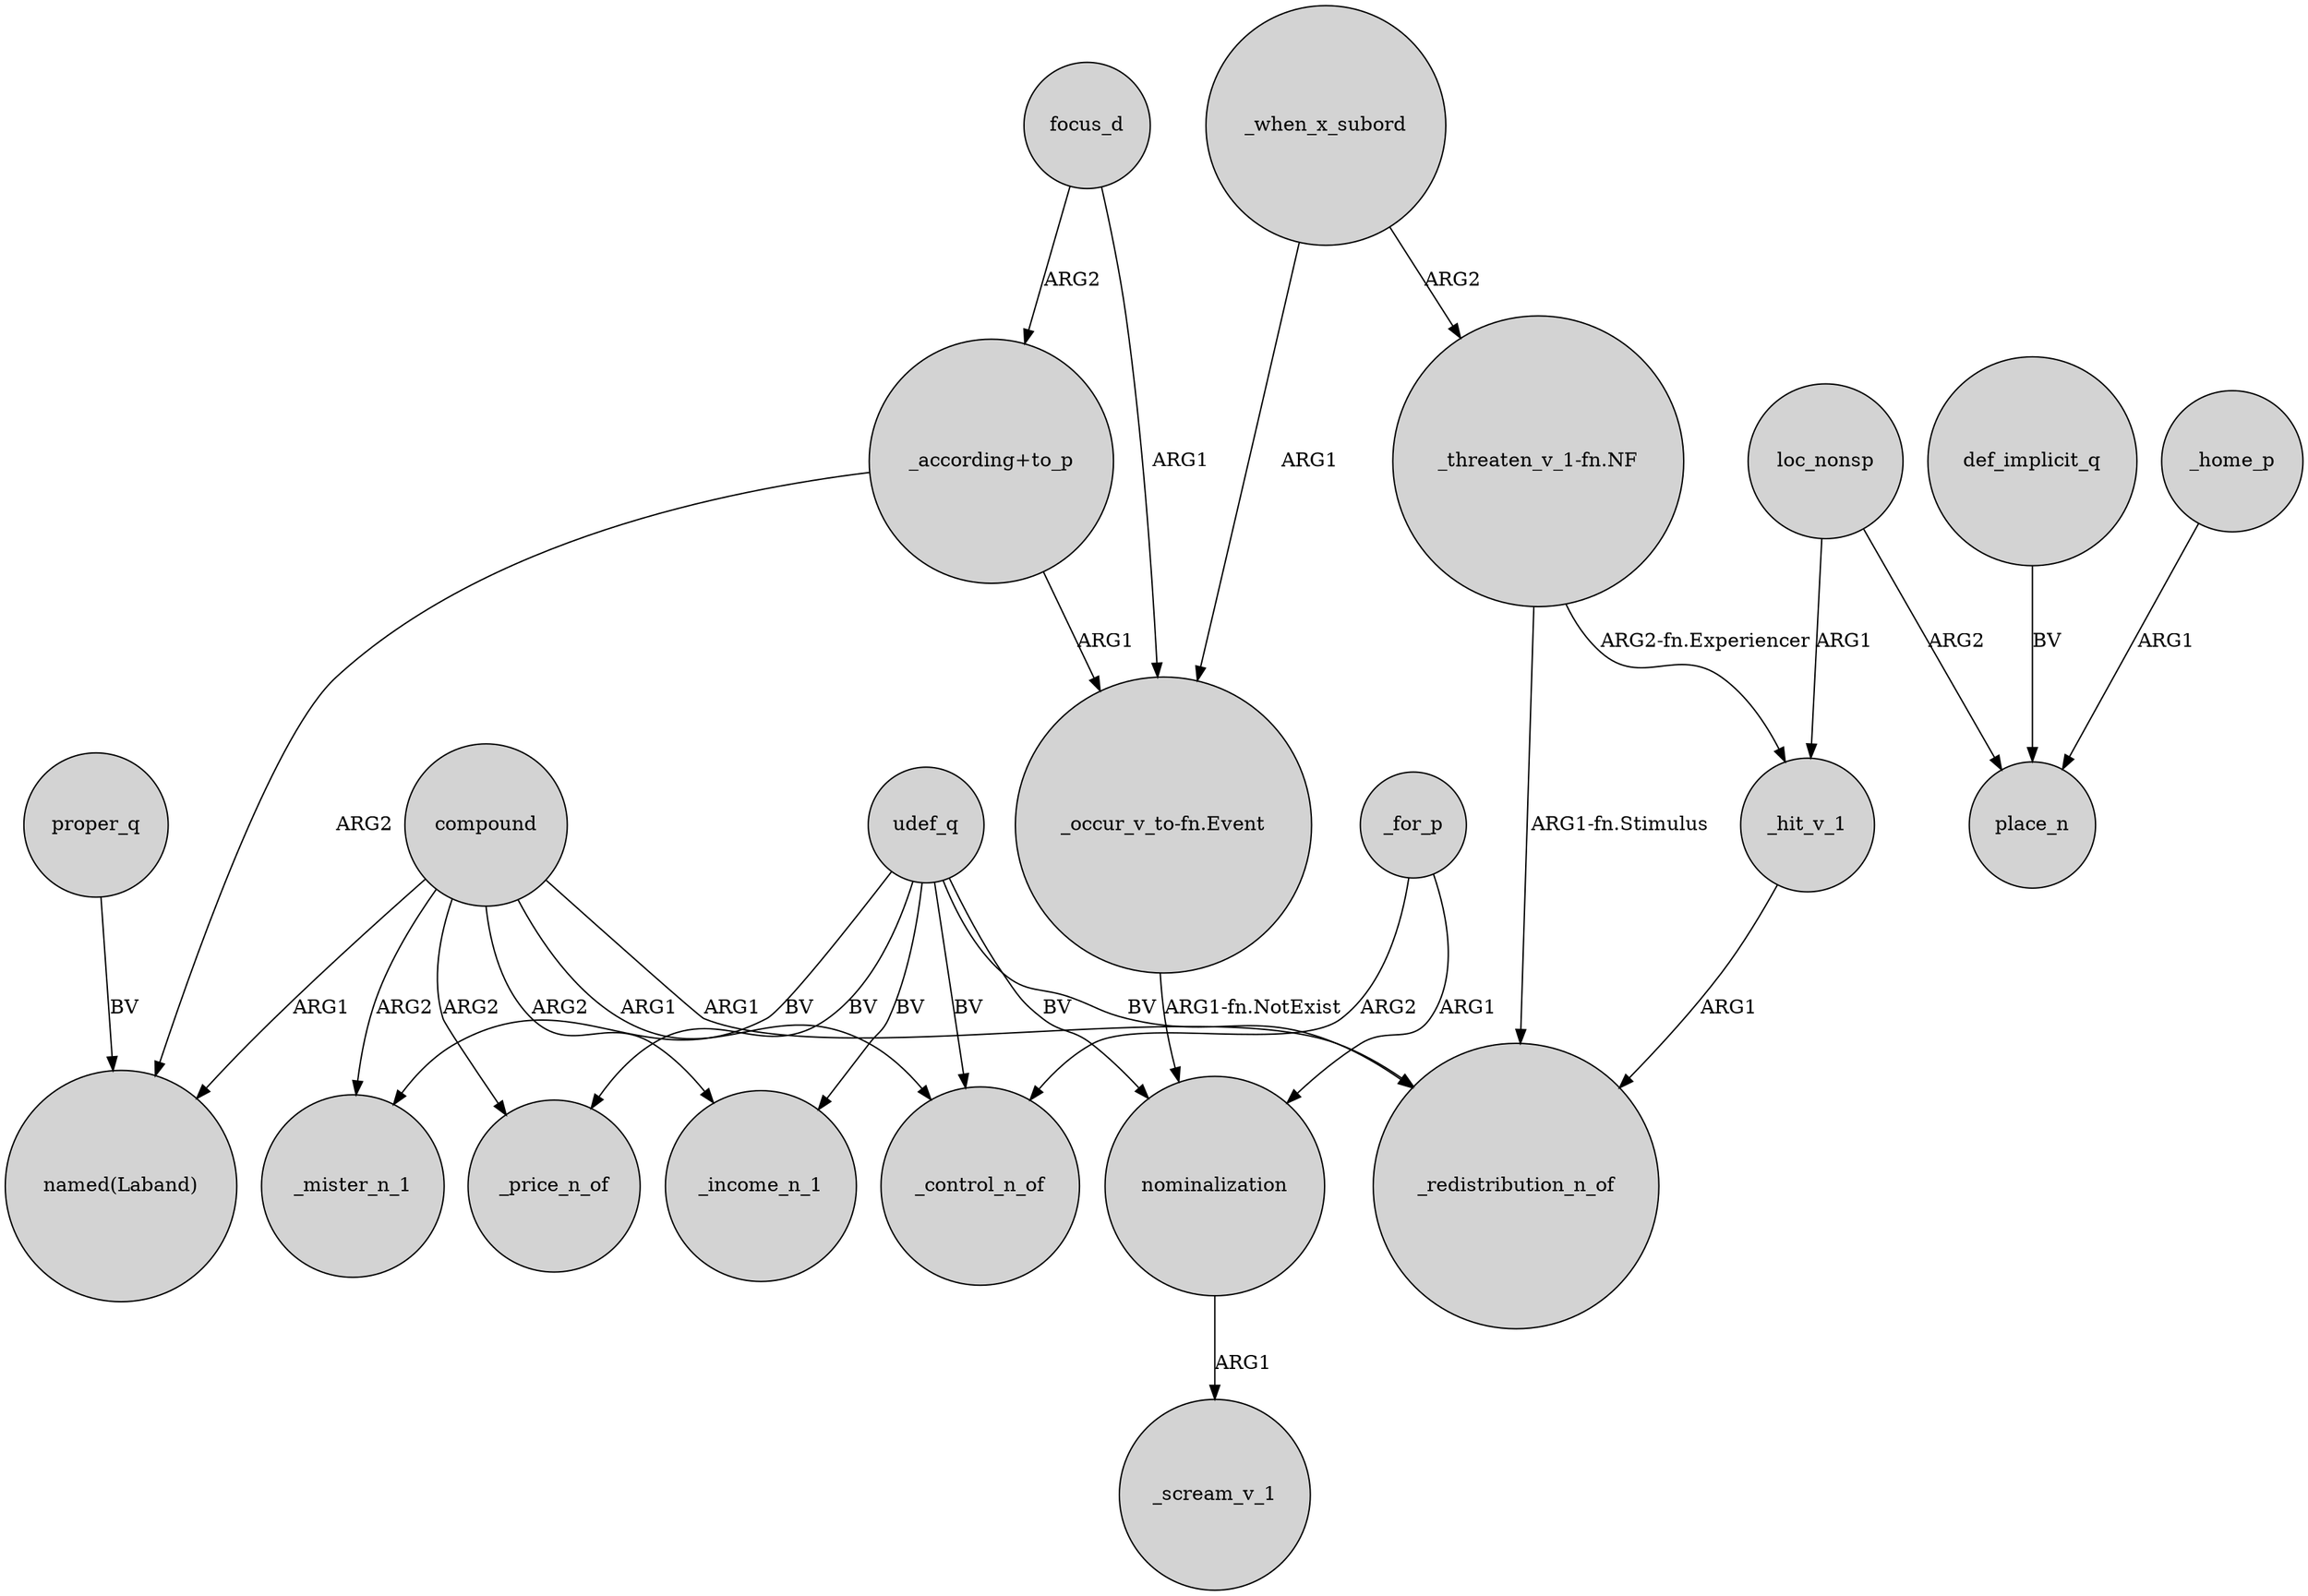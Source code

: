 digraph {
	node [shape=circle style=filled]
	"_according+to_p" -> "named(Laband)" [label=ARG2]
	compound -> _price_n_of [label=ARG2]
	nominalization -> _scream_v_1 [label=ARG1]
	udef_q -> _price_n_of [label=BV]
	"_occur_v_to-fn.Event" -> nominalization [label="ARG1-fn.NotExist"]
	_when_x_subord -> "_occur_v_to-fn.Event" [label=ARG1]
	udef_q -> _control_n_of [label=BV]
	compound -> _mister_n_1 [label=ARG2]
	proper_q -> "named(Laband)" [label=BV]
	udef_q -> _mister_n_1 [label=BV]
	def_implicit_q -> place_n [label=BV]
	focus_d -> "_occur_v_to-fn.Event" [label=ARG1]
	"_according+to_p" -> "_occur_v_to-fn.Event" [label=ARG1]
	compound -> _income_n_1 [label=ARG2]
	compound -> "named(Laband)" [label=ARG1]
	compound -> _control_n_of [label=ARG1]
	_hit_v_1 -> _redistribution_n_of [label=ARG1]
	loc_nonsp -> _hit_v_1 [label=ARG1]
	compound -> _redistribution_n_of [label=ARG1]
	"_threaten_v_1-fn.NF" -> _hit_v_1 [label="ARG2-fn.Experiencer"]
	_when_x_subord -> "_threaten_v_1-fn.NF" [label=ARG2]
	udef_q -> nominalization [label=BV]
	focus_d -> "_according+to_p" [label=ARG2]
	_for_p -> nominalization [label=ARG1]
	loc_nonsp -> place_n [label=ARG2]
	_for_p -> _control_n_of [label=ARG2]
	_home_p -> place_n [label=ARG1]
	"_threaten_v_1-fn.NF" -> _redistribution_n_of [label="ARG1-fn.Stimulus"]
	udef_q -> _income_n_1 [label=BV]
	udef_q -> _redistribution_n_of [label=BV]
}
